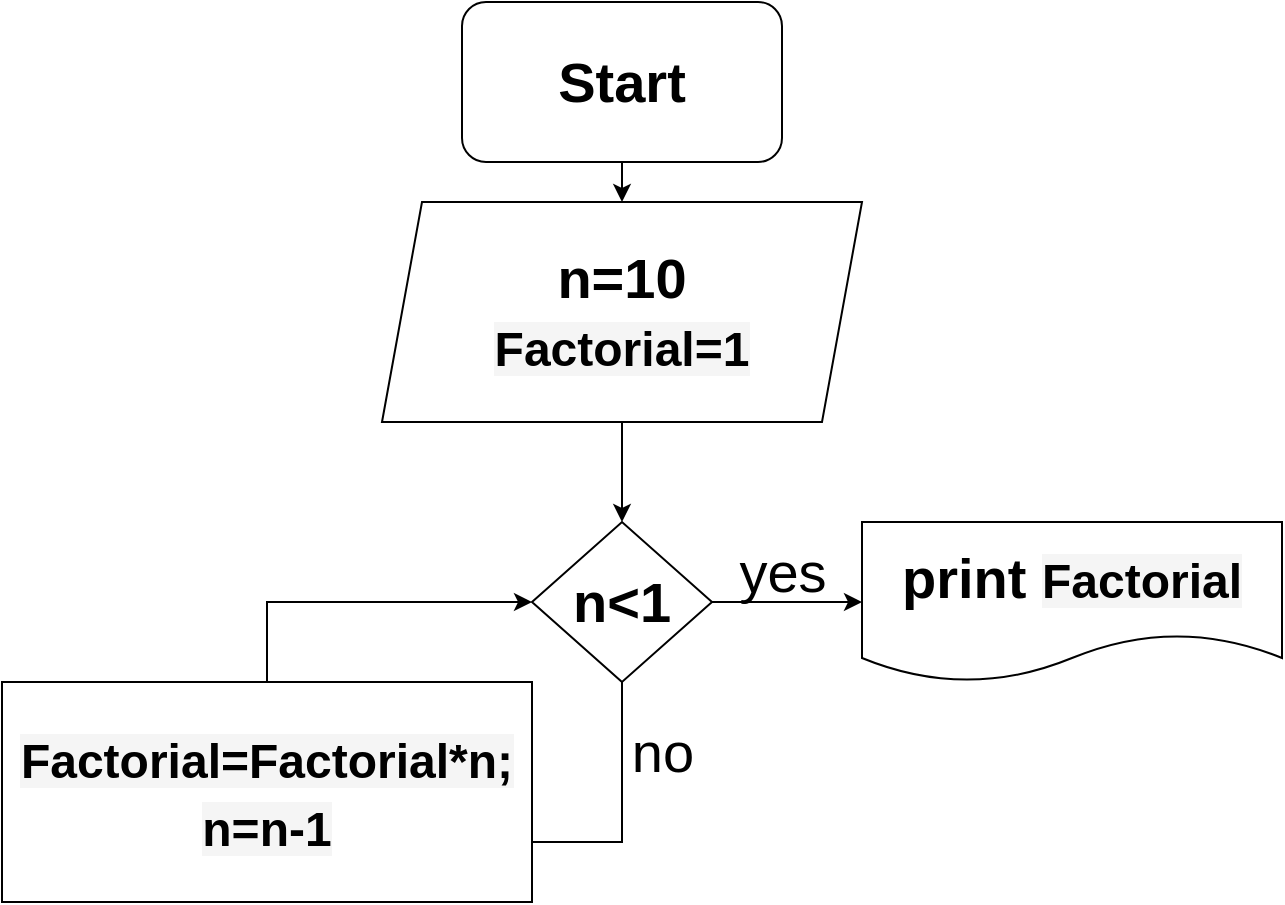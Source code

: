 <mxfile version="20.0.3" type="device"><diagram id="YAyZmPhMdyj-te7n4fgp" name="Page-1"><mxGraphModel dx="742" dy="469" grid="1" gridSize="10" guides="1" tooltips="1" connect="1" arrows="1" fold="1" page="1" pageScale="1" pageWidth="827" pageHeight="1169" math="0" shadow="0"><root><mxCell id="0"/><mxCell id="1" parent="0"/><mxCell id="zrwPaHxTY4nbWLo1PIpX-2" style="edgeStyle=orthogonalEdgeStyle;rounded=0;orthogonalLoop=1;jettySize=auto;html=1;exitX=0.5;exitY=1;exitDx=0;exitDy=0;fontSize=28;" parent="1" source="zrwPaHxTY4nbWLo1PIpX-1" edge="1"><mxGeometry relative="1" as="geometry"><mxPoint x="360" y="120" as="targetPoint"/></mxGeometry></mxCell><mxCell id="zrwPaHxTY4nbWLo1PIpX-1" value="&lt;font style=&quot;font-size: 28px;&quot;&gt;&lt;b&gt;Start&lt;/b&gt;&lt;/font&gt;" style="rounded=1;whiteSpace=wrap;html=1;" parent="1" vertex="1"><mxGeometry x="280" y="20" width="160" height="80" as="geometry"/></mxCell><mxCell id="zrwPaHxTY4nbWLo1PIpX-5" value="" style="edgeStyle=orthogonalEdgeStyle;rounded=0;orthogonalLoop=1;jettySize=auto;html=1;fontSize=28;" parent="1" source="zrwPaHxTY4nbWLo1PIpX-3" target="zrwPaHxTY4nbWLo1PIpX-4" edge="1"><mxGeometry relative="1" as="geometry"/></mxCell><mxCell id="zrwPaHxTY4nbWLo1PIpX-3" value="&lt;b&gt;n=10&lt;br&gt;&lt;span style=&quot;font-family: Arial, Helvetica, sans-serif; font-size: 24px; text-align: start; background-color: rgba(0, 0, 0, 0.04);&quot;&gt;Factorial=1&lt;/span&gt;&lt;/b&gt;" style="shape=parallelogram;perimeter=parallelogramPerimeter;whiteSpace=wrap;html=1;fixedSize=1;fontSize=28;" parent="1" vertex="1"><mxGeometry x="240" y="120" width="240" height="110" as="geometry"/></mxCell><mxCell id="zrwPaHxTY4nbWLo1PIpX-7" style="edgeStyle=orthogonalEdgeStyle;rounded=0;orthogonalLoop=1;jettySize=auto;html=1;fontSize=28;" parent="1" source="zrwPaHxTY4nbWLo1PIpX-4" edge="1"><mxGeometry relative="1" as="geometry"><mxPoint x="480" y="320" as="targetPoint"/></mxGeometry></mxCell><mxCell id="zrwPaHxTY4nbWLo1PIpX-13" style="edgeStyle=orthogonalEdgeStyle;rounded=0;orthogonalLoop=1;jettySize=auto;html=1;fontSize=28;entryX=0.958;entryY=0.5;entryDx=0;entryDy=0;entryPerimeter=0;" parent="1" source="zrwPaHxTY4nbWLo1PIpX-4" target="zrwPaHxTY4nbWLo1PIpX-14" edge="1"><mxGeometry relative="1" as="geometry"><mxPoint x="360" y="410" as="targetPoint"/><Array as="points"><mxPoint x="360" y="440"/></Array></mxGeometry></mxCell><mxCell id="zrwPaHxTY4nbWLo1PIpX-4" value="&lt;b&gt;n&amp;lt;1&lt;/b&gt;" style="rhombus;whiteSpace=wrap;html=1;fontSize=28;direction=west;" parent="1" vertex="1"><mxGeometry x="315" y="280" width="90" height="80" as="geometry"/></mxCell><mxCell id="zrwPaHxTY4nbWLo1PIpX-6" style="edgeStyle=orthogonalEdgeStyle;rounded=0;orthogonalLoop=1;jettySize=auto;html=1;exitX=0.5;exitY=0;exitDx=0;exitDy=0;fontSize=28;" parent="1" source="zrwPaHxTY4nbWLo1PIpX-4" target="zrwPaHxTY4nbWLo1PIpX-4" edge="1"><mxGeometry relative="1" as="geometry"/></mxCell><mxCell id="zrwPaHxTY4nbWLo1PIpX-8" value="yes" style="text;html=1;align=center;verticalAlign=middle;resizable=0;points=[];autosize=1;strokeColor=none;fillColor=none;fontSize=28;" parent="1" vertex="1"><mxGeometry x="405" y="280" width="70" height="50" as="geometry"/></mxCell><mxCell id="zrwPaHxTY4nbWLo1PIpX-12" value="no" style="text;html=1;align=center;verticalAlign=middle;resizable=0;points=[];autosize=1;strokeColor=none;fillColor=none;fontSize=28;" parent="1" vertex="1"><mxGeometry x="355" y="370" width="50" height="50" as="geometry"/></mxCell><mxCell id="zrwPaHxTY4nbWLo1PIpX-17" style="edgeStyle=orthogonalEdgeStyle;rounded=0;orthogonalLoop=1;jettySize=auto;html=1;entryX=1;entryY=0.5;entryDx=0;entryDy=0;fontSize=28;" parent="1" source="zrwPaHxTY4nbWLo1PIpX-14" target="zrwPaHxTY4nbWLo1PIpX-4" edge="1"><mxGeometry relative="1" as="geometry"/></mxCell><mxCell id="zrwPaHxTY4nbWLo1PIpX-14" value="&lt;span style=&quot;font-family: Arial, Helvetica, sans-serif; font-size: 24px; text-align: start; background-color: rgba(0, 0, 0, 0.04);&quot;&gt;&lt;b&gt;Factorial=&lt;/b&gt;&lt;/span&gt;&lt;span style=&quot;font-family: Arial, Helvetica, sans-serif; font-size: 24px; text-align: start; background-color: rgba(0, 0, 0, 0.04);&quot;&gt;&lt;b&gt;Factorial*n;&lt;br&gt;n=n-1&lt;/b&gt;&lt;br&gt;&lt;/span&gt;" style="whiteSpace=wrap;html=1;fontSize=28;" parent="1" vertex="1"><mxGeometry x="50" y="360" width="265" height="110" as="geometry"/></mxCell><mxCell id="zrwPaHxTY4nbWLo1PIpX-18" value="&lt;b&gt;print&amp;nbsp;&lt;span style=&quot;font-family: Arial, Helvetica, sans-serif; font-size: 24px; text-align: start; background-color: rgba(0, 0, 0, 0.04);&quot;&gt;Factorial&lt;/span&gt;&lt;/b&gt;" style="shape=document;whiteSpace=wrap;html=1;boundedLbl=1;fontSize=28;" parent="1" vertex="1"><mxGeometry x="480" y="280" width="210" height="80" as="geometry"/></mxCell></root></mxGraphModel></diagram></mxfile>